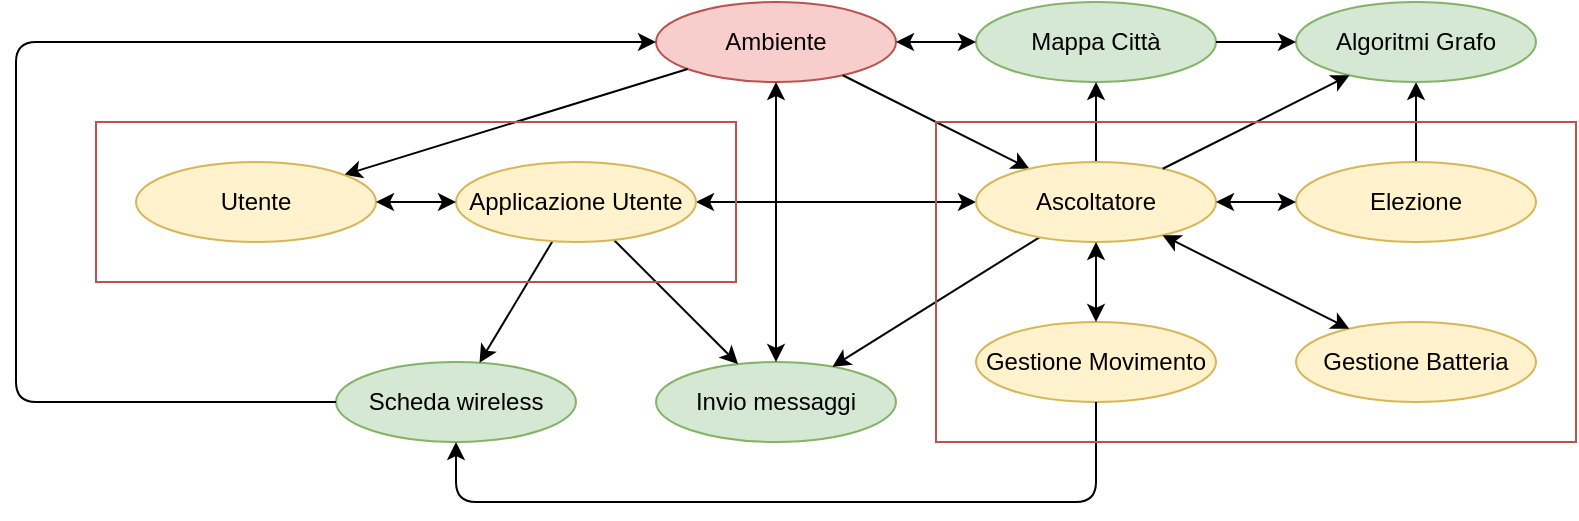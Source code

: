 <mxfile version="12.9.3" type="device"><diagram id="NWVEMYjmjm1j7ctC4qZZ" name="Page-1"><mxGraphModel dx="813" dy="470" grid="1" gridSize="10" guides="1" tooltips="1" connect="1" arrows="1" fold="1" page="1" pageScale="1" pageWidth="827" pageHeight="1169" math="0" shadow="0"><root><mxCell id="0"/><mxCell id="1" parent="0"/><mxCell id="a387Plh_RAEj9TJCGliH-109" value="Invio messaggi" style="ellipse;whiteSpace=wrap;html=1;fillColor=#d5e8d4;strokeColor=#82b366;" vertex="1" parent="1"><mxGeometry x="360" y="260" width="120" height="40" as="geometry"/></mxCell><mxCell id="a387Plh_RAEj9TJCGliH-110" value="Scheda wireless" style="ellipse;whiteSpace=wrap;html=1;fillColor=#d5e8d4;strokeColor=#82b366;" vertex="1" parent="1"><mxGeometry x="200" y="260" width="120" height="40" as="geometry"/></mxCell><mxCell id="a387Plh_RAEj9TJCGliH-111" value="Ambiente" style="ellipse;whiteSpace=wrap;html=1;fillColor=#f8cecc;strokeColor=#b85450;" vertex="1" parent="1"><mxGeometry x="360" y="80" width="120" height="40" as="geometry"/></mxCell><mxCell id="a387Plh_RAEj9TJCGliH-112" value="Mappa Città" style="ellipse;whiteSpace=wrap;html=1;fillColor=#d5e8d4;strokeColor=#82b366;" vertex="1" parent="1"><mxGeometry x="520" y="80" width="120" height="40" as="geometry"/></mxCell><mxCell id="a387Plh_RAEj9TJCGliH-113" value="" style="endArrow=classic;html=1;" edge="1" parent="1" source="a387Plh_RAEj9TJCGliH-111" target="a387Plh_RAEj9TJCGliH-129"><mxGeometry width="50" height="50" relative="1" as="geometry"><mxPoint x="-40" y="200" as="sourcePoint"/><mxPoint x="258.411" y="164.636" as="targetPoint"/></mxGeometry></mxCell><mxCell id="a387Plh_RAEj9TJCGliH-114" value="" style="endArrow=classic;html=1;" edge="1" parent="1" source="a387Plh_RAEj9TJCGliH-130" target="a387Plh_RAEj9TJCGliH-110"><mxGeometry width="50" height="50" relative="1" as="geometry"><mxPoint x="238.974" y="198.974" as="sourcePoint"/><mxPoint x="50" y="410" as="targetPoint"/></mxGeometry></mxCell><mxCell id="a387Plh_RAEj9TJCGliH-116" value="" style="endArrow=classic;html=1;" edge="1" parent="1" source="a387Plh_RAEj9TJCGliH-130" target="a387Plh_RAEj9TJCGliH-109"><mxGeometry width="50" height="50" relative="1" as="geometry"><mxPoint x="256.868" y="195.779" as="sourcePoint"/><mxPoint x="250" y="580" as="targetPoint"/></mxGeometry></mxCell><mxCell id="a387Plh_RAEj9TJCGliH-117" value="" style="endArrow=classic;html=1;" edge="1" parent="1" source="a387Plh_RAEj9TJCGliH-127" target="a387Plh_RAEj9TJCGliH-109"><mxGeometry width="50" height="50" relative="1" as="geometry"><mxPoint x="601.026" y="198.974" as="sourcePoint"/><mxPoint x="480" y="440" as="targetPoint"/></mxGeometry></mxCell><mxCell id="a387Plh_RAEj9TJCGliH-118" value="" style="endArrow=classic;html=1;" edge="1" parent="1" source="a387Plh_RAEj9TJCGliH-128" target="a387Plh_RAEj9TJCGliH-121"><mxGeometry width="50" height="50" relative="1" as="geometry"><mxPoint x="780" y="160" as="sourcePoint"/><mxPoint x="540" y="410" as="targetPoint"/></mxGeometry></mxCell><mxCell id="a387Plh_RAEj9TJCGliH-119" value="" style="endArrow=classic;html=1;" edge="1" parent="1" source="a387Plh_RAEj9TJCGliH-111" target="a387Plh_RAEj9TJCGliH-127"><mxGeometry width="50" height="50" relative="1" as="geometry"><mxPoint x="170" y="190" as="sourcePoint"/><mxPoint x="581.589" y="164.636" as="targetPoint"/></mxGeometry></mxCell><mxCell id="a387Plh_RAEj9TJCGliH-120" value="" style="endArrow=classic;html=1;" edge="1" parent="1" source="a387Plh_RAEj9TJCGliH-110" target="a387Plh_RAEj9TJCGliH-111"><mxGeometry width="50" height="50" relative="1" as="geometry"><mxPoint x="220" y="220" as="sourcePoint"/><mxPoint x="270" y="170" as="targetPoint"/><Array as="points"><mxPoint x="40" y="280"/><mxPoint x="40" y="100"/></Array></mxGeometry></mxCell><mxCell id="a387Plh_RAEj9TJCGliH-121" value="Algoritmi Grafo" style="ellipse;whiteSpace=wrap;html=1;fillColor=#d5e8d4;strokeColor=#82b366;" vertex="1" parent="1"><mxGeometry x="680" y="80" width="120" height="40" as="geometry"/></mxCell><mxCell id="a387Plh_RAEj9TJCGliH-122" value="" style="endArrow=classic;html=1;strokeColor=#000000;" edge="1" parent="1" source="a387Plh_RAEj9TJCGliH-127" target="a387Plh_RAEj9TJCGliH-112"><mxGeometry width="50" height="50" relative="1" as="geometry"><mxPoint x="620" y="160" as="sourcePoint"/><mxPoint x="590" y="370" as="targetPoint"/></mxGeometry></mxCell><mxCell id="a387Plh_RAEj9TJCGliH-123" value="" style="endArrow=classic;html=1;strokeColor=#000000;" edge="1" parent="1" source="a387Plh_RAEj9TJCGliH-112" target="a387Plh_RAEj9TJCGliH-121"><mxGeometry width="50" height="50" relative="1" as="geometry"><mxPoint x="490" y="150" as="sourcePoint"/><mxPoint x="540" y="100" as="targetPoint"/></mxGeometry></mxCell><mxCell id="a387Plh_RAEj9TJCGliH-124" value="" style="endArrow=classic;startArrow=classic;html=1;" edge="1" parent="1" source="a387Plh_RAEj9TJCGliH-109" target="a387Plh_RAEj9TJCGliH-111"><mxGeometry width="50" height="50" relative="1" as="geometry"><mxPoint x="430" y="220" as="sourcePoint"/><mxPoint x="480" y="170" as="targetPoint"/></mxGeometry></mxCell><mxCell id="a387Plh_RAEj9TJCGliH-125" value="" style="endArrow=classic;startArrow=classic;html=1;" edge="1" parent="1" source="a387Plh_RAEj9TJCGliH-111" target="a387Plh_RAEj9TJCGliH-112"><mxGeometry width="50" height="50" relative="1" as="geometry"><mxPoint x="520" y="100" as="sourcePoint"/><mxPoint x="570" y="50" as="targetPoint"/></mxGeometry></mxCell><mxCell id="a387Plh_RAEj9TJCGliH-126" value="" style="endArrow=classic;startArrow=classic;html=1;" edge="1" parent="1" source="a387Plh_RAEj9TJCGliH-130" target="a387Plh_RAEj9TJCGliH-127"><mxGeometry width="50" height="50" relative="1" as="geometry"><mxPoint x="280" y="180" as="sourcePoint"/><mxPoint x="560" y="180" as="targetPoint"/></mxGeometry></mxCell><mxCell id="a387Plh_RAEj9TJCGliH-127" value="Ascoltatore" style="ellipse;whiteSpace=wrap;html=1;fillColor=#fff2cc;strokeColor=#d6b656;" vertex="1" parent="1"><mxGeometry x="520" y="160" width="120" height="40" as="geometry"/></mxCell><mxCell id="a387Plh_RAEj9TJCGliH-128" value="Elezione" style="ellipse;whiteSpace=wrap;html=1;fillColor=#fff2cc;strokeColor=#d6b656;" vertex="1" parent="1"><mxGeometry x="680" y="160" width="120" height="40" as="geometry"/></mxCell><mxCell id="a387Plh_RAEj9TJCGliH-129" value="Utente" style="ellipse;whiteSpace=wrap;html=1;fillColor=#fff2cc;strokeColor=#d6b656;" vertex="1" parent="1"><mxGeometry x="100" y="160" width="120" height="40" as="geometry"/></mxCell><mxCell id="a387Plh_RAEj9TJCGliH-130" value="Applicazione Utente" style="ellipse;whiteSpace=wrap;html=1;fillColor=#fff2cc;strokeColor=#d6b656;" vertex="1" parent="1"><mxGeometry x="260" y="160" width="120" height="40" as="geometry"/></mxCell><mxCell id="a387Plh_RAEj9TJCGliH-131" value="" style="rounded=0;whiteSpace=wrap;html=1;fillColor=none;strokeColor=#b85450;" vertex="1" parent="1"><mxGeometry x="80" y="140" width="320" height="80" as="geometry"/></mxCell><mxCell id="a387Plh_RAEj9TJCGliH-132" value="" style="endArrow=classic;startArrow=classic;html=1;" edge="1" parent="1" source="a387Plh_RAEj9TJCGliH-127" target="a387Plh_RAEj9TJCGliH-128"><mxGeometry width="50" height="50" relative="1" as="geometry"><mxPoint x="610" y="270" as="sourcePoint"/><mxPoint x="660" y="220" as="targetPoint"/></mxGeometry></mxCell><mxCell id="a387Plh_RAEj9TJCGliH-133" value="" style="endArrow=classic;html=1;" edge="1" parent="1" source="a387Plh_RAEj9TJCGliH-127" target="a387Plh_RAEj9TJCGliH-121"><mxGeometry width="50" height="50" relative="1" as="geometry"><mxPoint x="680" y="350" as="sourcePoint"/><mxPoint x="730" y="300" as="targetPoint"/></mxGeometry></mxCell><mxCell id="a387Plh_RAEj9TJCGliH-135" value="" style="endArrow=classic;startArrow=classic;html=1;" edge="1" parent="1" source="a387Plh_RAEj9TJCGliH-129" target="a387Plh_RAEj9TJCGliH-130"><mxGeometry width="50" height="50" relative="1" as="geometry"><mxPoint x="160" y="280" as="sourcePoint"/><mxPoint x="210" y="230" as="targetPoint"/></mxGeometry></mxCell><mxCell id="a387Plh_RAEj9TJCGliH-136" value="Gestione Batteria" style="ellipse;whiteSpace=wrap;html=1;fillColor=#fff2cc;strokeColor=#d6b656;" vertex="1" parent="1"><mxGeometry x="680" y="240" width="120" height="40" as="geometry"/></mxCell><mxCell id="a387Plh_RAEj9TJCGliH-137" value="Gestione Movimento" style="ellipse;whiteSpace=wrap;html=1;fillColor=#fff2cc;strokeColor=#d6b656;" vertex="1" parent="1"><mxGeometry x="520" y="240" width="120" height="40" as="geometry"/></mxCell><mxCell id="a387Plh_RAEj9TJCGliH-139" value="" style="endArrow=classic;startArrow=classic;html=1;strokeColor=#000000;" edge="1" parent="1" source="a387Plh_RAEj9TJCGliH-137" target="a387Plh_RAEj9TJCGliH-127"><mxGeometry width="50" height="50" relative="1" as="geometry"><mxPoint x="570" y="370" as="sourcePoint"/><mxPoint x="620" y="320" as="targetPoint"/></mxGeometry></mxCell><mxCell id="a387Plh_RAEj9TJCGliH-140" value="" style="endArrow=classic;startArrow=classic;html=1;strokeColor=#000000;" edge="1" parent="1" source="a387Plh_RAEj9TJCGliH-136" target="a387Plh_RAEj9TJCGliH-127"><mxGeometry width="50" height="50" relative="1" as="geometry"><mxPoint x="670" y="390" as="sourcePoint"/><mxPoint x="720" y="340" as="targetPoint"/></mxGeometry></mxCell><mxCell id="a387Plh_RAEj9TJCGliH-142" value="" style="endArrow=classic;html=1;strokeColor=#000000;" edge="1" parent="1" source="a387Plh_RAEj9TJCGliH-137" target="a387Plh_RAEj9TJCGliH-110"><mxGeometry width="50" height="50" relative="1" as="geometry"><mxPoint x="520" y="380" as="sourcePoint"/><mxPoint x="570" y="330" as="targetPoint"/><Array as="points"><mxPoint x="580" y="330"/><mxPoint x="260" y="330"/></Array></mxGeometry></mxCell><mxCell id="a387Plh_RAEj9TJCGliH-144" value="" style="rounded=0;whiteSpace=wrap;html=1;fillColor=none;strokeColor=#b85450;" vertex="1" parent="1"><mxGeometry x="500" y="140" width="320" height="160" as="geometry"/></mxCell></root></mxGraphModel></diagram></mxfile>